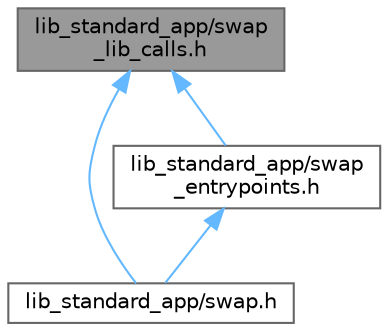 digraph "lib_standard_app/swap_lib_calls.h"
{
 // LATEX_PDF_SIZE
  bgcolor="transparent";
  edge [fontname=Helvetica,fontsize=10,labelfontname=Helvetica,labelfontsize=10];
  node [fontname=Helvetica,fontsize=10,shape=box,height=0.2,width=0.4];
  Node1 [label="lib_standard_app/swap\l_lib_calls.h",height=0.2,width=0.4,color="gray40", fillcolor="grey60", style="filled", fontcolor="black",tooltip=" "];
  Node1 -> Node2 [dir="back",color="steelblue1",style="solid"];
  Node2 [label="lib_standard_app/swap.h",height=0.2,width=0.4,color="grey40", fillcolor="white", style="filled",URL="$swap_8h.html",tooltip=" "];
  Node1 -> Node3 [dir="back",color="steelblue1",style="solid"];
  Node3 [label="lib_standard_app/swap\l_entrypoints.h",height=0.2,width=0.4,color="grey40", fillcolor="white", style="filled",URL="$swap__entrypoints_8h.html",tooltip=" "];
  Node3 -> Node2 [dir="back",color="steelblue1",style="solid"];
}
